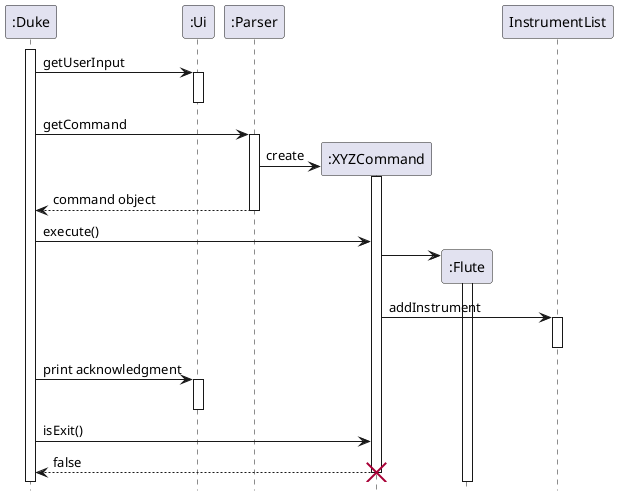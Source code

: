@startuml
hide footbox
participant Duke as ":Duke"
activate Duke
participant Ui as ":Ui"
participant Parser as ":Parser"

    Duke -> Ui : getUserInput
    activate Ui
    deactivate Ui
    Duke -> Parser : getCommand
    activate Parser
    Parser -> ":XYZCommand" ** : create
    activate ":XYZCommand"
    Duke <-- Parser : command object
    deactivate Parser
    Duke -> ":XYZCommand" : execute()
    ":XYZCommand" -> ":Flute" **
    activate ":Flute"
    ":XYZCommand" -> InstrumentList : addInstrument
    activate InstrumentList
    deactivate InstrumentList
    Duke -> Ui : print acknowledgment
    activate Ui
    deactivate Ui
    Duke -> ":XYZCommand" : isExit()
    Duke <-- ":XYZCommand" : false
    destroy ":XYZCommand"

@enduml
